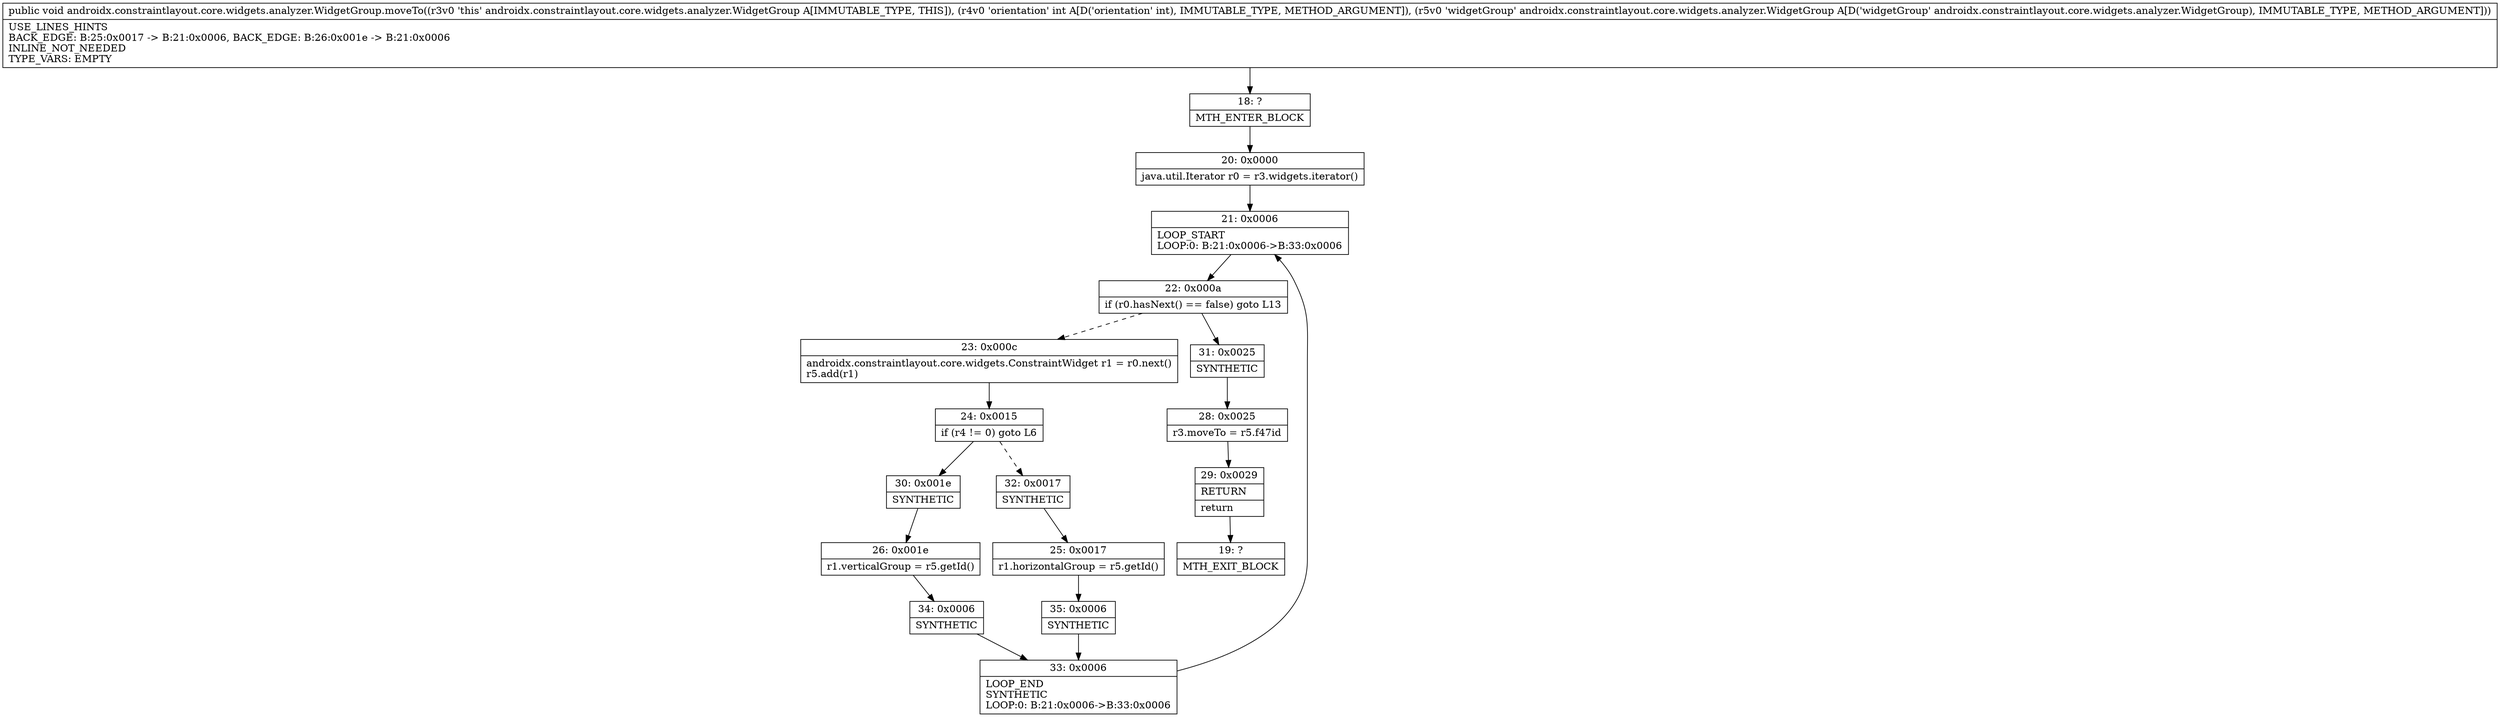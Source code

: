 digraph "CFG forandroidx.constraintlayout.core.widgets.analyzer.WidgetGroup.moveTo(ILandroidx\/constraintlayout\/core\/widgets\/analyzer\/WidgetGroup;)V" {
Node_18 [shape=record,label="{18\:\ ?|MTH_ENTER_BLOCK\l}"];
Node_20 [shape=record,label="{20\:\ 0x0000|java.util.Iterator r0 = r3.widgets.iterator()\l}"];
Node_21 [shape=record,label="{21\:\ 0x0006|LOOP_START\lLOOP:0: B:21:0x0006\-\>B:33:0x0006\l}"];
Node_22 [shape=record,label="{22\:\ 0x000a|if (r0.hasNext() == false) goto L13\l}"];
Node_23 [shape=record,label="{23\:\ 0x000c|androidx.constraintlayout.core.widgets.ConstraintWidget r1 = r0.next()\lr5.add(r1)\l}"];
Node_24 [shape=record,label="{24\:\ 0x0015|if (r4 != 0) goto L6\l}"];
Node_30 [shape=record,label="{30\:\ 0x001e|SYNTHETIC\l}"];
Node_26 [shape=record,label="{26\:\ 0x001e|r1.verticalGroup = r5.getId()\l}"];
Node_34 [shape=record,label="{34\:\ 0x0006|SYNTHETIC\l}"];
Node_33 [shape=record,label="{33\:\ 0x0006|LOOP_END\lSYNTHETIC\lLOOP:0: B:21:0x0006\-\>B:33:0x0006\l}"];
Node_32 [shape=record,label="{32\:\ 0x0017|SYNTHETIC\l}"];
Node_25 [shape=record,label="{25\:\ 0x0017|r1.horizontalGroup = r5.getId()\l}"];
Node_35 [shape=record,label="{35\:\ 0x0006|SYNTHETIC\l}"];
Node_31 [shape=record,label="{31\:\ 0x0025|SYNTHETIC\l}"];
Node_28 [shape=record,label="{28\:\ 0x0025|r3.moveTo = r5.f47id\l}"];
Node_29 [shape=record,label="{29\:\ 0x0029|RETURN\l|return\l}"];
Node_19 [shape=record,label="{19\:\ ?|MTH_EXIT_BLOCK\l}"];
MethodNode[shape=record,label="{public void androidx.constraintlayout.core.widgets.analyzer.WidgetGroup.moveTo((r3v0 'this' androidx.constraintlayout.core.widgets.analyzer.WidgetGroup A[IMMUTABLE_TYPE, THIS]), (r4v0 'orientation' int A[D('orientation' int), IMMUTABLE_TYPE, METHOD_ARGUMENT]), (r5v0 'widgetGroup' androidx.constraintlayout.core.widgets.analyzer.WidgetGroup A[D('widgetGroup' androidx.constraintlayout.core.widgets.analyzer.WidgetGroup), IMMUTABLE_TYPE, METHOD_ARGUMENT]))  | USE_LINES_HINTS\lBACK_EDGE: B:25:0x0017 \-\> B:21:0x0006, BACK_EDGE: B:26:0x001e \-\> B:21:0x0006\lINLINE_NOT_NEEDED\lTYPE_VARS: EMPTY\l}"];
MethodNode -> Node_18;Node_18 -> Node_20;
Node_20 -> Node_21;
Node_21 -> Node_22;
Node_22 -> Node_23[style=dashed];
Node_22 -> Node_31;
Node_23 -> Node_24;
Node_24 -> Node_30;
Node_24 -> Node_32[style=dashed];
Node_30 -> Node_26;
Node_26 -> Node_34;
Node_34 -> Node_33;
Node_33 -> Node_21;
Node_32 -> Node_25;
Node_25 -> Node_35;
Node_35 -> Node_33;
Node_31 -> Node_28;
Node_28 -> Node_29;
Node_29 -> Node_19;
}

